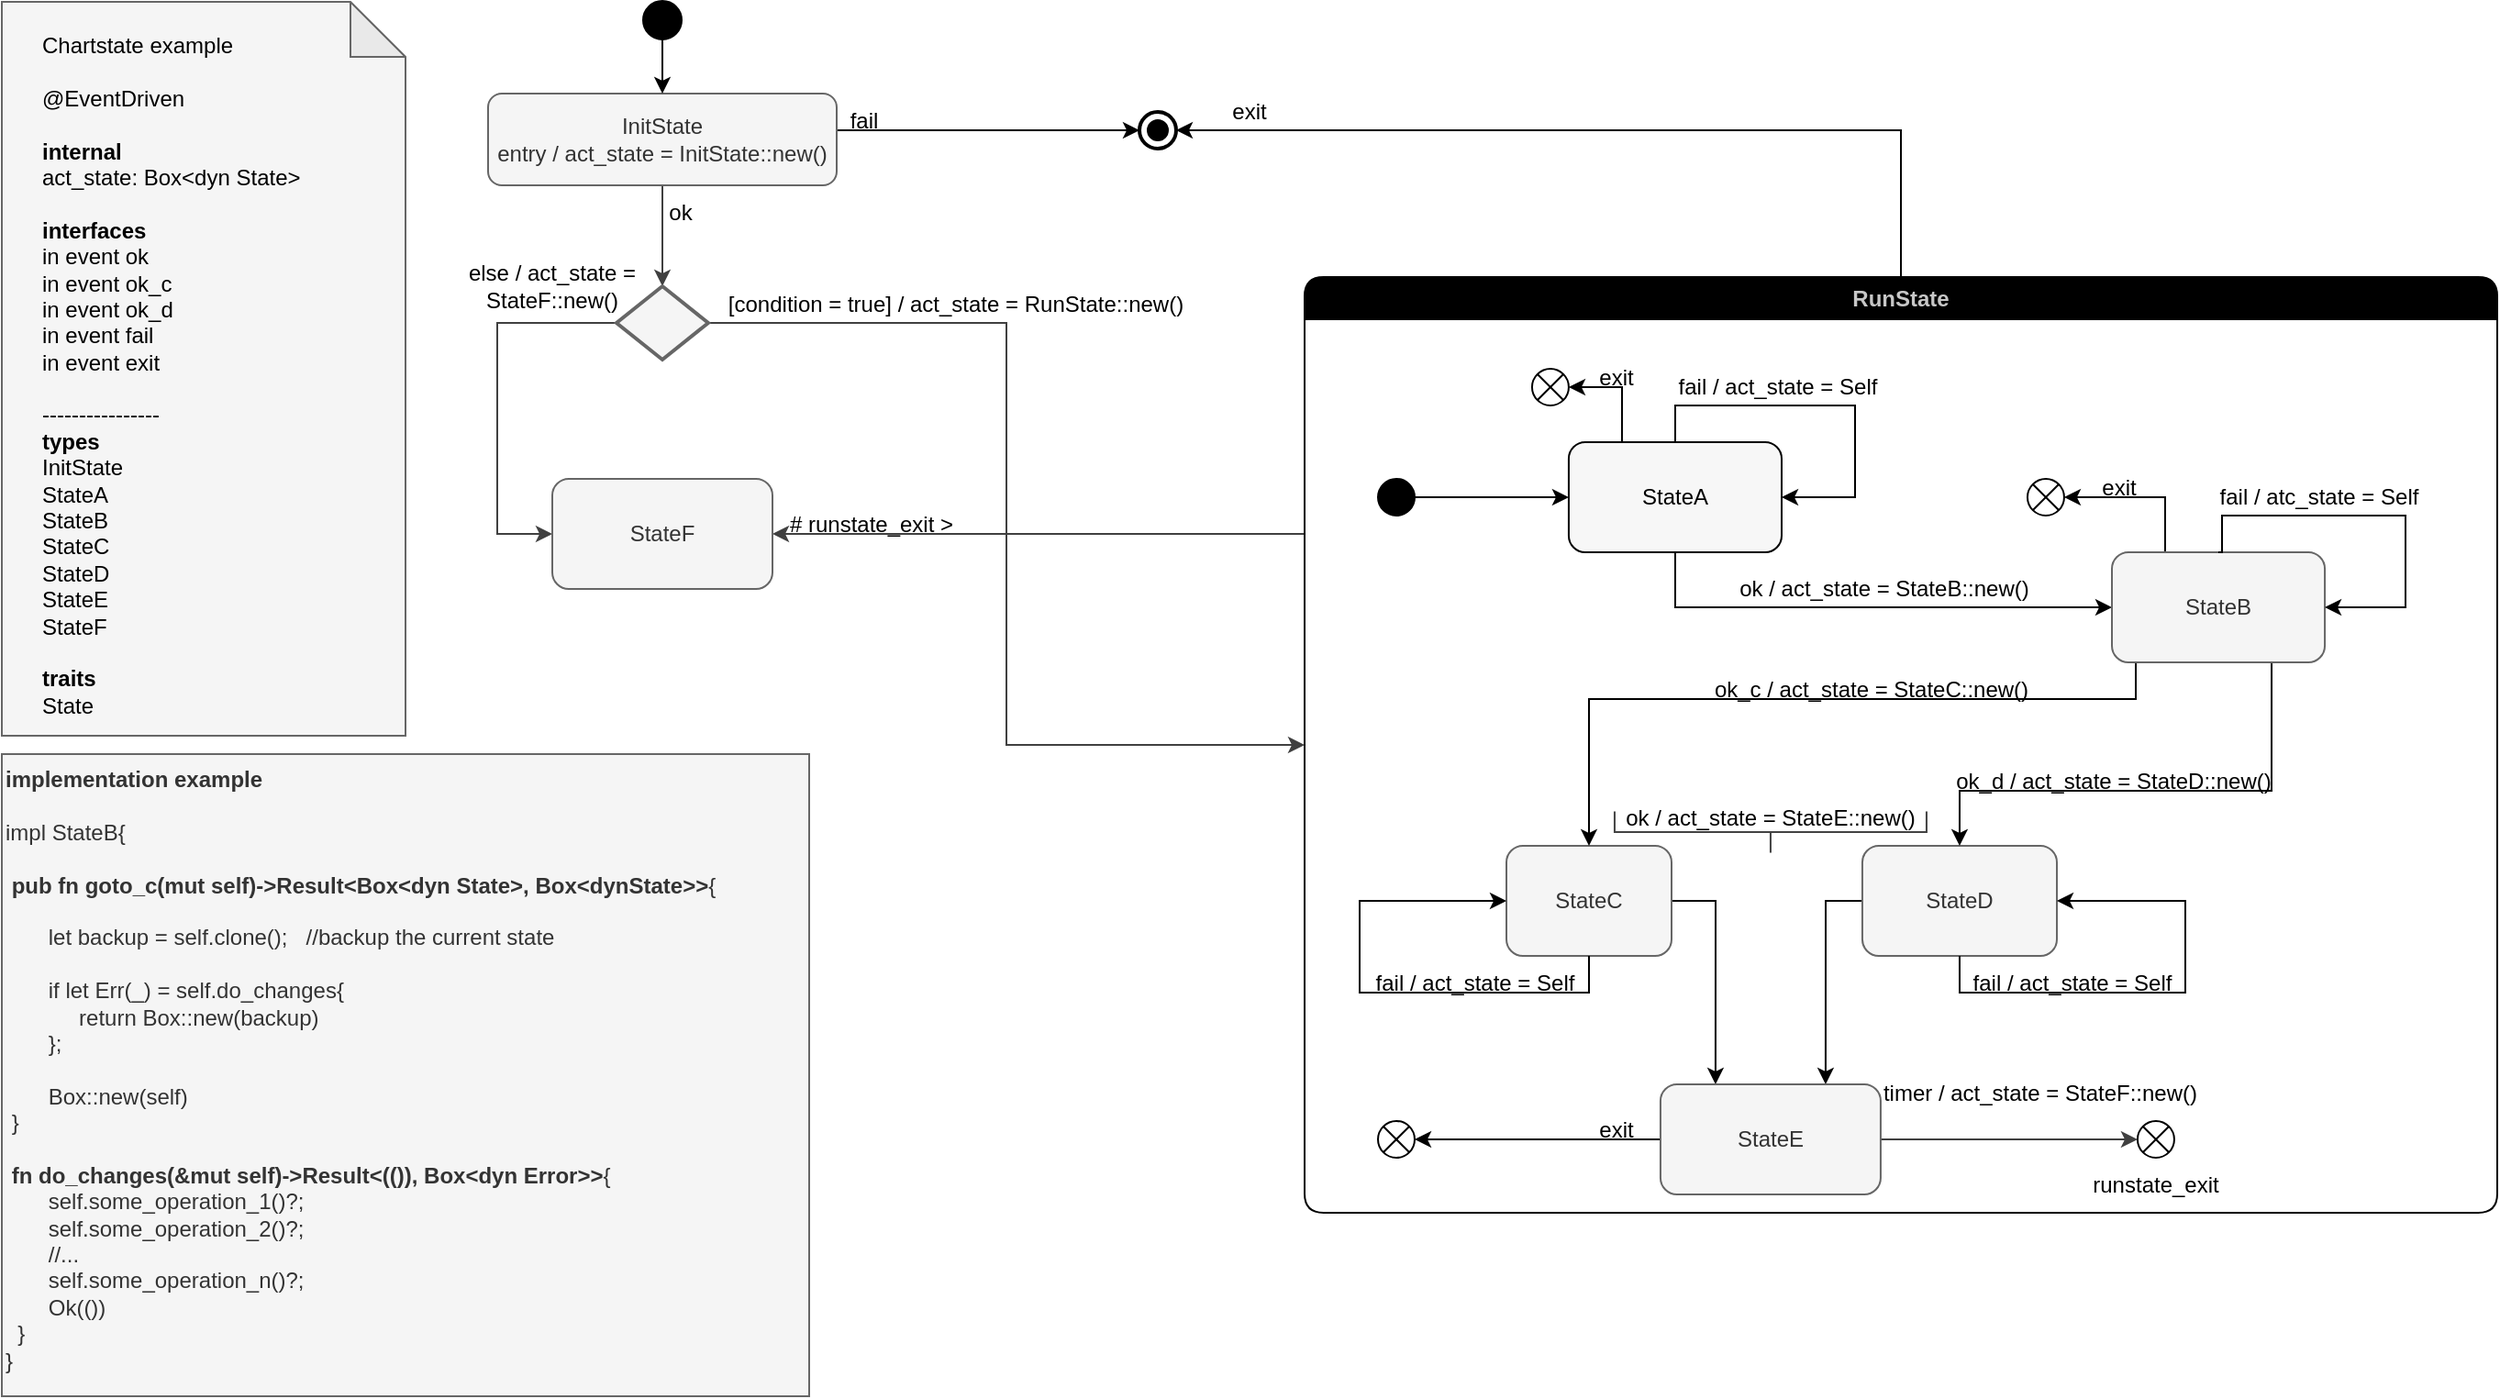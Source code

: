 <mxfile version="20.8.23" type="github">
  <diagram id="C5RBs43oDa-KdzZeNtuy" name="Page-1">
    <mxGraphModel dx="2261" dy="795" grid="1" gridSize="10" guides="1" tooltips="1" connect="1" arrows="1" fold="1" page="1" pageScale="1" pageWidth="827" pageHeight="1169" math="0" shadow="0">
      <root>
        <mxCell id="WIyWlLk6GJQsqaUBKTNV-0" />
        <mxCell id="WIyWlLk6GJQsqaUBKTNV-1" parent="WIyWlLk6GJQsqaUBKTNV-0" />
        <mxCell id="WplIWPO1-8t7H5gS-aHQ-6" style="edgeStyle=orthogonalEdgeStyle;rounded=0;orthogonalLoop=1;jettySize=auto;html=1;exitX=1;exitY=0.5;exitDx=0;exitDy=0;entryX=0;entryY=0.5;entryDx=0;entryDy=0;entryPerimeter=0;fontColor=#000000;" parent="WIyWlLk6GJQsqaUBKTNV-1" source="WIyWlLk6GJQsqaUBKTNV-3" target="WplIWPO1-8t7H5gS-aHQ-52" edge="1">
          <mxGeometry relative="1" as="geometry">
            <mxPoint x="80" y="40.0" as="targetPoint" />
            <Array as="points">
              <mxPoint x="350" y="90" />
              <mxPoint x="350" y="90" />
            </Array>
          </mxGeometry>
        </mxCell>
        <mxCell id="WplIWPO1-8t7H5gS-aHQ-104" style="edgeStyle=orthogonalEdgeStyle;rounded=0;orthogonalLoop=1;jettySize=auto;html=1;exitX=0.5;exitY=1;exitDx=0;exitDy=0;entryX=0.5;entryY=0;entryDx=0;entryDy=0;entryPerimeter=0;strokeColor=#404040;fontColor=#000000;startArrow=none;startFill=0;endArrow=classic;endFill=1;" parent="WIyWlLk6GJQsqaUBKTNV-1" source="WIyWlLk6GJQsqaUBKTNV-3" target="WplIWPO1-8t7H5gS-aHQ-103" edge="1">
          <mxGeometry relative="1" as="geometry" />
        </mxCell>
        <mxCell id="WIyWlLk6GJQsqaUBKTNV-3" value="&lt;div&gt;InitState&lt;/div&gt;&lt;div&gt;entry / act_state = InitState::new()&lt;br&gt;&lt;/div&gt;" style="rounded=1;whiteSpace=wrap;html=1;fontSize=12;glass=0;strokeWidth=1;shadow=0;fillColor=#f5f5f5;fontColor=#333333;strokeColor=#666666;" parent="WIyWlLk6GJQsqaUBKTNV-1" vertex="1">
          <mxGeometry x="125" y="70" width="190" height="50" as="geometry" />
        </mxCell>
        <mxCell id="WplIWPO1-8t7H5gS-aHQ-1" style="edgeStyle=orthogonalEdgeStyle;rounded=0;orthogonalLoop=1;jettySize=auto;html=1;entryX=0.5;entryY=0;entryDx=0;entryDy=0;" parent="WIyWlLk6GJQsqaUBKTNV-1" source="WplIWPO1-8t7H5gS-aHQ-0" target="WIyWlLk6GJQsqaUBKTNV-3" edge="1">
          <mxGeometry relative="1" as="geometry" />
        </mxCell>
        <mxCell id="WplIWPO1-8t7H5gS-aHQ-0" value="" style="strokeWidth=2;html=1;shape=mxgraph.flowchart.start_2;whiteSpace=wrap;fillColor=#000000;" parent="WIyWlLk6GJQsqaUBKTNV-1" vertex="1">
          <mxGeometry x="210" y="20" width="20" height="20" as="geometry" />
        </mxCell>
        <mxCell id="WplIWPO1-8t7H5gS-aHQ-68" style="edgeStyle=orthogonalEdgeStyle;rounded=0;orthogonalLoop=1;jettySize=auto;html=1;exitX=0.5;exitY=0;exitDx=0;exitDy=0;entryX=1;entryY=0.5;entryDx=0;entryDy=0;entryPerimeter=0;strokeColor=default;fontColor=#000000;startArrow=none;startFill=0;endArrow=classic;endFill=1;" parent="WIyWlLk6GJQsqaUBKTNV-1" source="WplIWPO1-8t7H5gS-aHQ-2" target="WplIWPO1-8t7H5gS-aHQ-52" edge="1">
          <mxGeometry relative="1" as="geometry" />
        </mxCell>
        <mxCell id="WplIWPO1-8t7H5gS-aHQ-120" style="edgeStyle=orthogonalEdgeStyle;rounded=0;orthogonalLoop=1;jettySize=auto;html=1;exitX=0;exitY=0.25;exitDx=0;exitDy=0;entryX=1;entryY=0.5;entryDx=0;entryDy=0;strokeColor=#404040;fontColor=#000000;startArrow=none;startFill=0;endArrow=classic;endFill=1;" parent="WIyWlLk6GJQsqaUBKTNV-1" source="WplIWPO1-8t7H5gS-aHQ-2" target="WplIWPO1-8t7H5gS-aHQ-113" edge="1">
          <mxGeometry relative="1" as="geometry">
            <Array as="points">
              <mxPoint x="570" y="310" />
            </Array>
          </mxGeometry>
        </mxCell>
        <mxCell id="WplIWPO1-8t7H5gS-aHQ-2" value="&lt;font color=&quot;#C7C7C7&quot;&gt;RunState&lt;/font&gt;" style="swimlane;whiteSpace=wrap;html=1;fillColor=#000000;rounded=1;" parent="WIyWlLk6GJQsqaUBKTNV-1" vertex="1">
          <mxGeometry x="570" y="170" width="650" height="510" as="geometry">
            <mxRectangle x="570" y="170" width="156" height="50" as="alternateBounds" />
          </mxGeometry>
        </mxCell>
        <mxCell id="WplIWPO1-8t7H5gS-aHQ-29" style="edgeStyle=orthogonalEdgeStyle;rounded=0;orthogonalLoop=1;jettySize=auto;html=1;exitX=0.5;exitY=1;exitDx=0;exitDy=0;entryX=0;entryY=0.5;entryDx=0;entryDy=0;strokeColor=default;fontColor=#000000;" parent="WplIWPO1-8t7H5gS-aHQ-2" source="WplIWPO1-8t7H5gS-aHQ-4" target="WplIWPO1-8t7H5gS-aHQ-12" edge="1">
          <mxGeometry relative="1" as="geometry" />
        </mxCell>
        <mxCell id="WplIWPO1-8t7H5gS-aHQ-61" style="edgeStyle=orthogonalEdgeStyle;rounded=0;orthogonalLoop=1;jettySize=auto;html=1;exitX=0.25;exitY=0;exitDx=0;exitDy=0;entryX=1;entryY=0.5;entryDx=0;entryDy=0;entryPerimeter=0;strokeColor=default;fontColor=#000000;" parent="WplIWPO1-8t7H5gS-aHQ-2" source="WplIWPO1-8t7H5gS-aHQ-4" target="WplIWPO1-8t7H5gS-aHQ-57" edge="1">
          <mxGeometry relative="1" as="geometry" />
        </mxCell>
        <mxCell id="WplIWPO1-8t7H5gS-aHQ-4" value="&lt;div&gt;StateA&lt;/div&gt;" style="whiteSpace=wrap;html=1;fontColor=#000000;fillColor=#F7F7F7;rounded=1;" parent="WplIWPO1-8t7H5gS-aHQ-2" vertex="1">
          <mxGeometry x="143.97" y="90" width="116.03" height="60" as="geometry" />
        </mxCell>
        <mxCell id="WplIWPO1-8t7H5gS-aHQ-10" style="edgeStyle=orthogonalEdgeStyle;rounded=0;orthogonalLoop=1;jettySize=auto;html=1;entryX=0;entryY=0.5;entryDx=0;entryDy=0;strokeColor=default;fontColor=#000000;exitX=1;exitY=0.5;exitDx=0;exitDy=0;" parent="WplIWPO1-8t7H5gS-aHQ-2" source="WplIWPO1-8t7H5gS-aHQ-9" target="WplIWPO1-8t7H5gS-aHQ-4" edge="1">
          <mxGeometry relative="1" as="geometry">
            <mxPoint x="103.97" y="120.0" as="sourcePoint" />
          </mxGeometry>
        </mxCell>
        <mxCell id="WplIWPO1-8t7H5gS-aHQ-9" value="" style="ellipse;whiteSpace=wrap;html=1;rounded=1;fontColor=#000000;fillColor=#000000;" parent="WplIWPO1-8t7H5gS-aHQ-2" vertex="1">
          <mxGeometry x="40" y="110" width="20" height="20" as="geometry" />
        </mxCell>
        <mxCell id="WplIWPO1-8t7H5gS-aHQ-14" value="ok / act_state = StateB::new()" style="text;strokeColor=none;align=center;fillColor=none;html=1;verticalAlign=middle;whiteSpace=wrap;rounded=0;fontColor=#000000;" parent="WplIWPO1-8t7H5gS-aHQ-2" vertex="1">
          <mxGeometry x="217.94" y="150" width="196.03" height="40" as="geometry" />
        </mxCell>
        <mxCell id="WplIWPO1-8t7H5gS-aHQ-19" value="fail / act_state = Self" style="text;strokeColor=none;align=center;fillColor=none;html=1;verticalAlign=middle;whiteSpace=wrap;rounded=0;fontColor=#000000;" parent="WplIWPO1-8t7H5gS-aHQ-2" vertex="1">
          <mxGeometry x="200" y="45" width="116.03" height="30" as="geometry" />
        </mxCell>
        <mxCell id="WplIWPO1-8t7H5gS-aHQ-92" style="edgeStyle=orthogonalEdgeStyle;rounded=0;orthogonalLoop=1;jettySize=auto;html=1;exitX=0;exitY=0.5;exitDx=0;exitDy=0;entryX=0.75;entryY=0;entryDx=0;entryDy=0;strokeColor=default;fontColor=#000000;startArrow=none;startFill=0;endArrow=classic;endFill=1;" parent="WplIWPO1-8t7H5gS-aHQ-2" source="WplIWPO1-8t7H5gS-aHQ-21" target="WplIWPO1-8t7H5gS-aHQ-36" edge="1">
          <mxGeometry relative="1" as="geometry" />
        </mxCell>
        <mxCell id="WplIWPO1-8t7H5gS-aHQ-21" value="&lt;div&gt;StateD&lt;/div&gt;" style="whiteSpace=wrap;html=1;rounded=1;fontColor=#333333;fillColor=#f5f5f5;strokeColor=#666666;" parent="WplIWPO1-8t7H5gS-aHQ-2" vertex="1">
          <mxGeometry x="303.97" y="310" width="106.03" height="60" as="geometry" />
        </mxCell>
        <mxCell id="WplIWPO1-8t7H5gS-aHQ-93" style="edgeStyle=orthogonalEdgeStyle;rounded=0;orthogonalLoop=1;jettySize=auto;html=1;exitX=1;exitY=0.5;exitDx=0;exitDy=0;entryX=0.25;entryY=0;entryDx=0;entryDy=0;strokeColor=default;fontColor=#000000;startArrow=none;startFill=0;endArrow=classic;endFill=1;" parent="WplIWPO1-8t7H5gS-aHQ-2" source="WplIWPO1-8t7H5gS-aHQ-20" target="WplIWPO1-8t7H5gS-aHQ-36" edge="1">
          <mxGeometry relative="1" as="geometry" />
        </mxCell>
        <mxCell id="WplIWPO1-8t7H5gS-aHQ-20" value="&lt;div&gt;StateC&lt;/div&gt;" style="whiteSpace=wrap;html=1;rounded=1;fontColor=#333333;fillColor=#f5f5f5;strokeColor=#666666;" parent="WplIWPO1-8t7H5gS-aHQ-2" vertex="1">
          <mxGeometry x="110" y="310" width="90" height="60" as="geometry" />
        </mxCell>
        <mxCell id="WplIWPO1-8t7H5gS-aHQ-27" value="ok_c / act_state = StateC::new()" style="text;strokeColor=none;align=center;fillColor=none;html=1;verticalAlign=middle;whiteSpace=wrap;rounded=0;fontColor=#000000;" parent="WplIWPO1-8t7H5gS-aHQ-2" vertex="1">
          <mxGeometry x="193.97" y="210" width="230" height="30" as="geometry" />
        </mxCell>
        <mxCell id="WplIWPO1-8t7H5gS-aHQ-62" style="edgeStyle=orthogonalEdgeStyle;rounded=0;orthogonalLoop=1;jettySize=auto;html=1;exitX=0.25;exitY=0;exitDx=0;exitDy=0;entryX=1;entryY=0.5;entryDx=0;entryDy=0;entryPerimeter=0;strokeColor=default;fontColor=#000000;" parent="WplIWPO1-8t7H5gS-aHQ-2" source="WplIWPO1-8t7H5gS-aHQ-12" target="WplIWPO1-8t7H5gS-aHQ-56" edge="1">
          <mxGeometry relative="1" as="geometry" />
        </mxCell>
        <mxCell id="WplIWPO1-8t7H5gS-aHQ-80" style="edgeStyle=orthogonalEdgeStyle;rounded=0;orthogonalLoop=1;jettySize=auto;html=1;exitX=0.75;exitY=1;exitDx=0;exitDy=0;entryX=0.5;entryY=0;entryDx=0;entryDy=0;strokeColor=default;fontColor=#000000;startArrow=none;startFill=0;endArrow=classic;endFill=1;" parent="WplIWPO1-8t7H5gS-aHQ-2" source="WplIWPO1-8t7H5gS-aHQ-12" target="WplIWPO1-8t7H5gS-aHQ-21" edge="1">
          <mxGeometry relative="1" as="geometry">
            <Array as="points">
              <mxPoint x="527" y="280" />
              <mxPoint x="357" y="280" />
            </Array>
          </mxGeometry>
        </mxCell>
        <mxCell id="WplIWPO1-8t7H5gS-aHQ-85" style="edgeStyle=orthogonalEdgeStyle;rounded=0;orthogonalLoop=1;jettySize=auto;html=1;exitX=0.25;exitY=1;exitDx=0;exitDy=0;entryX=0.5;entryY=0;entryDx=0;entryDy=0;strokeColor=default;fontColor=#000000;startArrow=none;startFill=0;endArrow=classic;endFill=1;" parent="WplIWPO1-8t7H5gS-aHQ-2" source="WplIWPO1-8t7H5gS-aHQ-12" target="WplIWPO1-8t7H5gS-aHQ-20" edge="1">
          <mxGeometry relative="1" as="geometry">
            <Array as="points">
              <mxPoint x="453" y="230" />
              <mxPoint x="155" y="230" />
            </Array>
          </mxGeometry>
        </mxCell>
        <mxCell id="WplIWPO1-8t7H5gS-aHQ-12" value="&lt;div&gt;StateB&lt;/div&gt;" style="whiteSpace=wrap;html=1;rounded=1;fontColor=#333333;fillColor=#f5f5f5;strokeColor=#666666;" parent="WplIWPO1-8t7H5gS-aHQ-2" vertex="1">
          <mxGeometry x="440" y="150" width="116.03" height="60" as="geometry" />
        </mxCell>
        <mxCell id="WplIWPO1-8t7H5gS-aHQ-28" value="ok_d / act_state = StateD::new()" style="text;strokeColor=none;align=center;fillColor=none;html=1;verticalAlign=middle;whiteSpace=wrap;rounded=0;fontColor=#000000;" parent="WplIWPO1-8t7H5gS-aHQ-2" vertex="1">
          <mxGeometry x="326.03" y="260" width="230" height="30" as="geometry" />
        </mxCell>
        <mxCell id="WplIWPO1-8t7H5gS-aHQ-35" value="fail / atc_state = Self" style="text;strokeColor=none;align=center;fillColor=none;html=1;verticalAlign=middle;whiteSpace=wrap;rounded=0;fontColor=#000000;" parent="WplIWPO1-8t7H5gS-aHQ-2" vertex="1">
          <mxGeometry x="460" y="105" width="186.03" height="30" as="geometry" />
        </mxCell>
        <mxCell id="WplIWPO1-8t7H5gS-aHQ-49" style="edgeStyle=orthogonalEdgeStyle;rounded=0;orthogonalLoop=1;jettySize=auto;html=1;exitX=0;exitY=0.5;exitDx=0;exitDy=0;entryX=1;entryY=0.5;entryDx=0;entryDy=0;entryPerimeter=0;strokeColor=default;fontColor=#000000;" parent="WplIWPO1-8t7H5gS-aHQ-2" source="WplIWPO1-8t7H5gS-aHQ-36" target="WplIWPO1-8t7H5gS-aHQ-48" edge="1">
          <mxGeometry relative="1" as="geometry" />
        </mxCell>
        <mxCell id="WplIWPO1-8t7H5gS-aHQ-101" style="edgeStyle=orthogonalEdgeStyle;rounded=0;orthogonalLoop=1;jettySize=auto;html=1;exitX=1;exitY=0.5;exitDx=0;exitDy=0;entryX=0;entryY=0.5;entryDx=0;entryDy=0;entryPerimeter=0;strokeColor=#404040;fontColor=#000000;startArrow=none;startFill=0;endArrow=classic;endFill=1;" parent="WplIWPO1-8t7H5gS-aHQ-2" source="WplIWPO1-8t7H5gS-aHQ-36" target="WplIWPO1-8t7H5gS-aHQ-100" edge="1">
          <mxGeometry relative="1" as="geometry" />
        </mxCell>
        <mxCell id="WplIWPO1-8t7H5gS-aHQ-36" value="&lt;div&gt;StateE&lt;/div&gt;" style="whiteSpace=wrap;html=1;rounded=1;fontColor=#333333;fillColor=#f5f5f5;strokeColor=#666666;" parent="WplIWPO1-8t7H5gS-aHQ-2" vertex="1">
          <mxGeometry x="193.97" y="440" width="120" height="60" as="geometry" />
        </mxCell>
        <mxCell id="WplIWPO1-8t7H5gS-aHQ-39" value="ok / act_state = StateE::new()" style="text;strokeColor=none;align=center;fillColor=none;html=1;verticalAlign=middle;whiteSpace=wrap;rounded=0;fontColor=#000000;" parent="WplIWPO1-8t7H5gS-aHQ-2" vertex="1">
          <mxGeometry x="148.97" y="280" width="210" height="30" as="geometry" />
        </mxCell>
        <mxCell id="WplIWPO1-8t7H5gS-aHQ-44" value="fail / act_state = Self" style="text;strokeColor=none;align=center;fillColor=none;html=1;verticalAlign=middle;whiteSpace=wrap;rounded=0;fontColor=#000000;" parent="WplIWPO1-8t7H5gS-aHQ-2" vertex="1">
          <mxGeometry x="363.46" y="370" width="111.03" height="30" as="geometry" />
        </mxCell>
        <mxCell id="WplIWPO1-8t7H5gS-aHQ-46" value="fail / act_state = Self" style="text;strokeColor=none;align=center;fillColor=none;html=1;verticalAlign=middle;whiteSpace=wrap;rounded=0;fontColor=#000000;" parent="WplIWPO1-8t7H5gS-aHQ-2" vertex="1">
          <mxGeometry x="33.01" y="370" width="120" height="30" as="geometry" />
        </mxCell>
        <mxCell id="WplIWPO1-8t7H5gS-aHQ-48" value="" style="verticalLabelPosition=bottom;verticalAlign=top;html=1;shape=mxgraph.flowchart.or;rounded=1;fontColor=#000000;fillColor=none;" parent="WplIWPO1-8t7H5gS-aHQ-2" vertex="1">
          <mxGeometry x="40" y="460" width="20" height="20" as="geometry" />
        </mxCell>
        <mxCell id="WplIWPO1-8t7H5gS-aHQ-50" value="exit" style="text;strokeColor=none;align=center;fillColor=none;html=1;verticalAlign=middle;whiteSpace=wrap;rounded=0;fontColor=#000000;" parent="WplIWPO1-8t7H5gS-aHQ-2" vertex="1">
          <mxGeometry x="140" y="450" width="60" height="30" as="geometry" />
        </mxCell>
        <mxCell id="WplIWPO1-8t7H5gS-aHQ-56" value="" style="verticalLabelPosition=bottom;verticalAlign=top;html=1;shape=mxgraph.flowchart.or;rounded=1;fontColor=#000000;fillColor=none;" parent="WplIWPO1-8t7H5gS-aHQ-2" vertex="1">
          <mxGeometry x="393.97" y="110" width="20" height="20" as="geometry" />
        </mxCell>
        <mxCell id="WplIWPO1-8t7H5gS-aHQ-57" value="" style="verticalLabelPosition=bottom;verticalAlign=top;html=1;shape=mxgraph.flowchart.or;rounded=1;fontColor=#000000;fillColor=none;" parent="WplIWPO1-8t7H5gS-aHQ-2" vertex="1">
          <mxGeometry x="123.97" y="50" width="20" height="20" as="geometry" />
        </mxCell>
        <mxCell id="WplIWPO1-8t7H5gS-aHQ-63" value="exit" style="text;strokeColor=none;align=center;fillColor=none;html=1;verticalAlign=middle;whiteSpace=wrap;rounded=0;fontColor=#000000;" parent="WplIWPO1-8t7H5gS-aHQ-2" vertex="1">
          <mxGeometry x="140" y="40" width="60" height="30" as="geometry" />
        </mxCell>
        <mxCell id="WplIWPO1-8t7H5gS-aHQ-64" value="exit" style="text;strokeColor=none;align=center;fillColor=none;html=1;verticalAlign=middle;whiteSpace=wrap;rounded=0;fontColor=#000000;" parent="WplIWPO1-8t7H5gS-aHQ-2" vertex="1">
          <mxGeometry x="413.97" y="100" width="60" height="30" as="geometry" />
        </mxCell>
        <mxCell id="WplIWPO1-8t7H5gS-aHQ-77" style="edgeStyle=orthogonalEdgeStyle;rounded=0;orthogonalLoop=1;jettySize=auto;html=1;exitX=0.5;exitY=0;exitDx=0;exitDy=0;entryX=1;entryY=0.5;entryDx=0;entryDy=0;strokeColor=default;fontColor=#000000;startArrow=none;startFill=0;endArrow=classic;endFill=1;" parent="WplIWPO1-8t7H5gS-aHQ-2" source="WplIWPO1-8t7H5gS-aHQ-4" target="WplIWPO1-8t7H5gS-aHQ-4" edge="1">
          <mxGeometry relative="1" as="geometry">
            <Array as="points">
              <mxPoint x="202" y="70" />
              <mxPoint x="300" y="70" />
              <mxPoint x="300" y="120" />
            </Array>
          </mxGeometry>
        </mxCell>
        <mxCell id="WplIWPO1-8t7H5gS-aHQ-78" style="edgeStyle=orthogonalEdgeStyle;rounded=0;orthogonalLoop=1;jettySize=auto;html=1;exitX=0.5;exitY=0;exitDx=0;exitDy=0;entryX=1;entryY=0.5;entryDx=0;entryDy=0;strokeColor=default;fontColor=#000000;startArrow=none;startFill=0;endArrow=classic;endFill=1;" parent="WplIWPO1-8t7H5gS-aHQ-2" source="WplIWPO1-8t7H5gS-aHQ-12" target="WplIWPO1-8t7H5gS-aHQ-12" edge="1">
          <mxGeometry relative="1" as="geometry">
            <Array as="points">
              <mxPoint x="500" y="150" />
              <mxPoint x="500" y="130" />
              <mxPoint x="600" y="130" />
              <mxPoint x="600" y="180" />
            </Array>
          </mxGeometry>
        </mxCell>
        <mxCell id="WplIWPO1-8t7H5gS-aHQ-84" style="edgeStyle=orthogonalEdgeStyle;rounded=0;orthogonalLoop=1;jettySize=auto;html=1;exitX=0.5;exitY=1;exitDx=0;exitDy=0;entryX=1;entryY=0.5;entryDx=0;entryDy=0;strokeColor=default;fontColor=#000000;startArrow=none;startFill=0;endArrow=classic;endFill=1;" parent="WplIWPO1-8t7H5gS-aHQ-2" source="WplIWPO1-8t7H5gS-aHQ-21" target="WplIWPO1-8t7H5gS-aHQ-21" edge="1">
          <mxGeometry relative="1" as="geometry">
            <Array as="points">
              <mxPoint x="357" y="390" />
              <mxPoint x="480" y="390" />
              <mxPoint x="480" y="340" />
            </Array>
          </mxGeometry>
        </mxCell>
        <mxCell id="WplIWPO1-8t7H5gS-aHQ-88" style="edgeStyle=orthogonalEdgeStyle;rounded=0;orthogonalLoop=1;jettySize=auto;html=1;exitX=0.5;exitY=1;exitDx=0;exitDy=0;entryX=0;entryY=0.5;entryDx=0;entryDy=0;strokeColor=default;fontColor=#000000;startArrow=none;startFill=0;endArrow=classic;endFill=1;" parent="WplIWPO1-8t7H5gS-aHQ-2" source="WplIWPO1-8t7H5gS-aHQ-20" target="WplIWPO1-8t7H5gS-aHQ-20" edge="1">
          <mxGeometry relative="1" as="geometry">
            <Array as="points">
              <mxPoint x="155" y="390" />
              <mxPoint x="30" y="390" />
              <mxPoint x="30" y="340" />
            </Array>
          </mxGeometry>
        </mxCell>
        <mxCell id="WplIWPO1-8t7H5gS-aHQ-95" value="" style="strokeWidth=1;html=1;shape=mxgraph.flowchart.annotation_2;align=left;labelPosition=right;pointerEvents=1;rounded=0;shadow=0;glass=0;sketch=0;fontColor=#000000;fillColor=none;strokeColor=#424242;rotation=-90;" parent="WplIWPO1-8t7H5gS-aHQ-2" vertex="1">
          <mxGeometry x="242.7" y="217.5" width="22.54" height="170" as="geometry" />
        </mxCell>
        <mxCell id="WplIWPO1-8t7H5gS-aHQ-100" value="" style="verticalLabelPosition=bottom;verticalAlign=top;html=1;shape=mxgraph.flowchart.or;rounded=1;fontColor=#000000;fillColor=none;" parent="WplIWPO1-8t7H5gS-aHQ-2" vertex="1">
          <mxGeometry x="453.97" y="460" width="20" height="20" as="geometry" />
        </mxCell>
        <mxCell id="WplIWPO1-8t7H5gS-aHQ-102" value="timer / act_state = StateF::new()" style="text;strokeColor=none;align=center;fillColor=none;html=1;verticalAlign=middle;whiteSpace=wrap;rounded=0;fontColor=#000000;" parent="WplIWPO1-8t7H5gS-aHQ-2" vertex="1">
          <mxGeometry x="307.94" y="430" width="186.03" height="30" as="geometry" />
        </mxCell>
        <mxCell id="WplIWPO1-8t7H5gS-aHQ-117" value="runstate_exit" style="text;html=1;strokeColor=none;fillColor=none;align=center;verticalAlign=middle;whiteSpace=wrap;rounded=0;fontColor=#000000;" parent="WplIWPO1-8t7H5gS-aHQ-2" vertex="1">
          <mxGeometry x="433.97" y="480" width="60" height="30" as="geometry" />
        </mxCell>
        <mxCell id="WplIWPO1-8t7H5gS-aHQ-3" value="&lt;font color=&quot;#000000&quot;&gt;[condition = true&lt;/font&gt;&lt;font color=&quot;#000000&quot;&gt;] / act_state = RunState::new()&lt;br&gt;&lt;/font&gt;" style="text;html=1;strokeColor=none;fillColor=none;align=center;verticalAlign=middle;whiteSpace=wrap;rounded=0;fontColor=#C7C7C7;" parent="WIyWlLk6GJQsqaUBKTNV-1" vertex="1">
          <mxGeometry x="240" y="170" width="280" height="30" as="geometry" />
        </mxCell>
        <mxCell id="WplIWPO1-8t7H5gS-aHQ-7" value="fail" style="text;html=1;strokeColor=none;fillColor=none;align=center;verticalAlign=middle;whiteSpace=wrap;rounded=0;fontColor=#000000;" parent="WIyWlLk6GJQsqaUBKTNV-1" vertex="1">
          <mxGeometry x="300" y="75" width="60" height="20" as="geometry" />
        </mxCell>
        <mxCell id="WplIWPO1-8t7H5gS-aHQ-51" value="" style="strokeWidth=2;html=1;shape=mxgraph.flowchart.start_2;whiteSpace=wrap;fillColor=#000000;" parent="WIyWlLk6GJQsqaUBKTNV-1" vertex="1">
          <mxGeometry x="485" y="85" width="10" height="10" as="geometry" />
        </mxCell>
        <mxCell id="WplIWPO1-8t7H5gS-aHQ-52" value="" style="strokeWidth=2;html=1;shape=mxgraph.flowchart.start_2;whiteSpace=wrap;fillColor=none;" parent="WIyWlLk6GJQsqaUBKTNV-1" vertex="1">
          <mxGeometry x="480" y="80" width="20" height="20" as="geometry" />
        </mxCell>
        <mxCell id="WplIWPO1-8t7H5gS-aHQ-54" value="exit" style="text;strokeColor=none;align=center;fillColor=none;html=1;verticalAlign=middle;whiteSpace=wrap;rounded=0;fontColor=#000000;" parent="WIyWlLk6GJQsqaUBKTNV-1" vertex="1">
          <mxGeometry x="510" y="65" width="60" height="30" as="geometry" />
        </mxCell>
        <mxCell id="WplIWPO1-8t7H5gS-aHQ-70" value="&lt;br&gt;&lt;div&gt;&lt;br&gt;&lt;/div&gt;&lt;div&gt;&lt;br&gt;&lt;/div&gt;" style="shape=note;whiteSpace=wrap;html=1;backgroundOutline=1;darkOpacity=0.05;rounded=1;fontColor=#333333;fillColor=#f5f5f5;verticalAlign=top;strokeColor=#666666;" parent="WIyWlLk6GJQsqaUBKTNV-1" vertex="1">
          <mxGeometry x="-140" y="20" width="220" height="400" as="geometry" />
        </mxCell>
        <mxCell id="WplIWPO1-8t7H5gS-aHQ-72" value="&lt;div&gt;Chartstate example&lt;/div&gt;&lt;div&gt;&lt;br&gt;&lt;/div&gt;&lt;div&gt;@EventDriven&lt;/div&gt;&lt;div&gt;&lt;br&gt;&lt;/div&gt;&lt;div&gt;&lt;b&gt;internal&lt;/b&gt;&lt;/div&gt;&lt;div&gt;act_state: Box&amp;lt;dyn State&amp;gt;&lt;br&gt;&lt;/div&gt;&lt;div&gt;&lt;br&gt;&lt;/div&gt;&lt;div align=&quot;left&quot;&gt;&lt;b&gt;interfaces&lt;/b&gt;&lt;/div&gt;&lt;div align=&quot;left&quot;&gt;in event ok&lt;/div&gt;&lt;div align=&quot;left&quot;&gt;in event ok_c&lt;/div&gt;&lt;div align=&quot;left&quot;&gt;in event ok_d&lt;br&gt;&lt;/div&gt;&lt;div align=&quot;left&quot;&gt;in event fail&lt;/div&gt;&lt;div align=&quot;left&quot;&gt;in event exit&lt;br&gt;&lt;/div&gt;&lt;div align=&quot;left&quot;&gt;&lt;br&gt;&lt;/div&gt;&lt;div align=&quot;left&quot;&gt;----------------&lt;br&gt;&lt;/div&gt;&lt;div align=&quot;left&quot;&gt;&lt;b&gt;types&lt;/b&gt;&lt;/div&gt;&lt;div align=&quot;left&quot;&gt;InitState&lt;br&gt;&lt;/div&gt;&lt;div align=&quot;left&quot;&gt;StateA&lt;/div&gt;&lt;div align=&quot;left&quot;&gt;StateB&lt;/div&gt;&lt;div align=&quot;left&quot;&gt;StateC&lt;/div&gt;&lt;div align=&quot;left&quot;&gt;StateD&lt;/div&gt;&lt;div align=&quot;left&quot;&gt;StateE&lt;/div&gt;&lt;div align=&quot;left&quot;&gt;StateF&lt;br&gt;&lt;/div&gt;&lt;div align=&quot;left&quot;&gt;&lt;br&gt;&lt;/div&gt;&lt;div align=&quot;left&quot;&gt;&lt;b&gt;traits&lt;/b&gt;&lt;/div&gt;&lt;div align=&quot;left&quot;&gt;State&lt;br&gt;&lt;/div&gt;" style="text;whiteSpace=wrap;html=1;fontColor=#000000;" parent="WIyWlLk6GJQsqaUBKTNV-1" vertex="1">
          <mxGeometry x="-120" y="30" width="200" height="360" as="geometry" />
        </mxCell>
        <mxCell id="WplIWPO1-8t7H5gS-aHQ-74" value="&lt;div&gt;&lt;b&gt;implementation example&lt;/b&gt;&lt;/div&gt;&lt;div&gt;&lt;br&gt;&lt;/div&gt;&lt;div&gt;impl StateB{&lt;/div&gt;&lt;div&gt;&lt;br&gt;&lt;/div&gt;&lt;div&gt;&lt;span style=&quot;white-space: pre;&quot;&gt; &lt;b&gt;pub &lt;/b&gt;&lt;/span&gt;&lt;b&gt;fn goto_c(mut self)-&amp;gt;Result&amp;lt;Box&amp;lt;dyn State&amp;gt;, Box&amp;lt;dynState&amp;gt;&amp;gt;&lt;/b&gt;{&lt;/div&gt;&lt;div&gt;&lt;br&gt;&lt;/div&gt;&lt;div&gt;&lt;span style=&quot;white-space: pre;&quot;&gt; &lt;/span&gt;&lt;span style=&quot;white-space: pre;&quot;&gt; &lt;/span&gt;&amp;nbsp;&amp;nbsp;&amp;nbsp;&amp;nbsp; let backup = self.clone();&lt;span style=&quot;white-space: pre;&quot;&gt; &lt;span style=&quot;white-space: pre;&quot;&gt; &lt;/span&gt; //backup the current state&lt;/span&gt;&lt;/div&gt;&lt;div&gt;&lt;br&gt;&lt;/div&gt;&lt;div&gt;&lt;span style=&quot;white-space: pre;&quot;&gt; &lt;/span&gt;&lt;span style=&quot;white-space: pre;&quot;&gt;      &lt;/span&gt;if let Err(_) = self.do_changes{&lt;/div&gt;&lt;div&gt;&lt;span style=&quot;white-space: pre;&quot;&gt; &lt;/span&gt;&lt;span style=&quot;white-space: pre;&quot;&gt; &lt;/span&gt;&lt;span style=&quot;white-space: pre;&quot;&gt; &lt;/span&gt;&amp;nbsp;&amp;nbsp;&amp;nbsp;&amp;nbsp;&amp;nbsp;&amp;nbsp;&amp;nbsp;&amp;nbsp; return Box::new(backup)&lt;span style=&quot;white-space: pre;&quot;&gt; &lt;/span&gt;&lt;br&gt;&lt;/div&gt;&lt;div&gt;&lt;span style=&quot;white-space: pre;&quot;&gt; &lt;/span&gt;&lt;span style=&quot;white-space: pre;&quot;&gt; &lt;/span&gt;&amp;nbsp;&amp;nbsp;&amp;nbsp;&amp;nbsp; };&lt;/div&gt;&lt;div&gt;&lt;span style=&quot;white-space: pre;&quot;&gt; &lt;/span&gt;&lt;span style=&quot;white-space: pre;&quot;&gt; &lt;/span&gt;&lt;/div&gt;&lt;div&gt;&lt;span style=&quot;white-space: pre;&quot;&gt; &lt;/span&gt;&lt;span style=&quot;white-space: pre;&quot;&gt; &lt;/span&gt;&amp;nbsp;&amp;nbsp;&amp;nbsp;&amp;nbsp; Box::new(self)&lt;br&gt;&lt;/div&gt;&lt;div&gt;&lt;span style=&quot;white-space: pre;&quot;&gt; &lt;/span&gt;}&lt;/div&gt;&lt;div&gt;&lt;br&gt;&lt;/div&gt;&lt;div&gt;&lt;span style=&quot;white-space: pre;&quot;&gt; &lt;/span&gt;&lt;b&gt;fn do_changes(&amp;amp;mut self)-&amp;gt;Result&amp;lt;(()), Box&amp;lt;dyn Error&amp;gt;&amp;gt;&lt;/b&gt;{&lt;/div&gt;&lt;div&gt;&lt;span style=&quot;white-space: pre;&quot;&gt; &lt;/span&gt;&lt;span style=&quot;white-space: pre;&quot;&gt; &lt;/span&gt;&amp;nbsp;&amp;nbsp;&amp;nbsp;&amp;nbsp; self.some_operation_1()?;&lt;/div&gt;&lt;div&gt;&lt;span style=&quot;white-space: pre;&quot;&gt; &lt;/span&gt;&lt;span style=&quot;white-space: pre;&quot;&gt; &lt;/span&gt;&amp;nbsp;&amp;nbsp;&amp;nbsp;&amp;nbsp; self.some_operation_2()?;&lt;/div&gt;&lt;div&gt;&lt;span style=&quot;white-space: pre;&quot;&gt; &lt;/span&gt;&lt;span style=&quot;white-space: pre;&quot;&gt;      &lt;/span&gt;//...&lt;/div&gt;&lt;div&gt;&lt;span style=&quot;white-space: pre;&quot;&gt; &lt;/span&gt;&lt;span style=&quot;white-space: pre;&quot;&gt; &lt;/span&gt;&amp;nbsp;&amp;nbsp;&amp;nbsp;&amp;nbsp; self.some_operation_n()?;&lt;/div&gt;&lt;div&gt;&lt;span style=&quot;white-space: pre;&quot;&gt; &lt;/span&gt;&lt;span style=&quot;white-space: pre;&quot;&gt; &lt;/span&gt;&amp;nbsp;&amp;nbsp;&amp;nbsp;&amp;nbsp; Ok(())&lt;br&gt;&lt;/div&gt;&lt;div&gt;&lt;span style=&quot;white-space: pre;&quot;&gt; &lt;/span&gt; }&lt;br&gt;&lt;/div&gt;&lt;div&gt;}&lt;br&gt;&lt;/div&gt;" style="text;whiteSpace=wrap;html=1;fontColor=#333333;fillColor=#f5f5f5;strokeColor=#666666;glass=0;rounded=0;shadow=0;" parent="WIyWlLk6GJQsqaUBKTNV-1" vertex="1">
          <mxGeometry x="-140" y="430" width="440" height="350" as="geometry" />
        </mxCell>
        <mxCell id="WplIWPO1-8t7H5gS-aHQ-112" style="edgeStyle=orthogonalEdgeStyle;rounded=0;orthogonalLoop=1;jettySize=auto;html=1;exitX=1;exitY=0.5;exitDx=0;exitDy=0;exitPerimeter=0;entryX=0;entryY=0.5;entryDx=0;entryDy=0;strokeColor=#404040;fontColor=#000000;startArrow=none;startFill=0;endArrow=classic;endFill=1;" parent="WIyWlLk6GJQsqaUBKTNV-1" source="WplIWPO1-8t7H5gS-aHQ-103" target="WplIWPO1-8t7H5gS-aHQ-2" edge="1">
          <mxGeometry relative="1" as="geometry" />
        </mxCell>
        <mxCell id="WplIWPO1-8t7H5gS-aHQ-114" style="edgeStyle=orthogonalEdgeStyle;rounded=0;orthogonalLoop=1;jettySize=auto;html=1;exitX=0;exitY=0.5;exitDx=0;exitDy=0;exitPerimeter=0;entryX=0;entryY=0.5;entryDx=0;entryDy=0;strokeColor=#404040;fontColor=#000000;startArrow=none;startFill=0;endArrow=classic;endFill=1;" parent="WIyWlLk6GJQsqaUBKTNV-1" source="WplIWPO1-8t7H5gS-aHQ-103" target="WplIWPO1-8t7H5gS-aHQ-113" edge="1">
          <mxGeometry relative="1" as="geometry">
            <Array as="points">
              <mxPoint x="130" y="195" />
              <mxPoint x="130" y="310" />
            </Array>
          </mxGeometry>
        </mxCell>
        <mxCell id="WplIWPO1-8t7H5gS-aHQ-103" value="" style="strokeWidth=2;html=1;shape=mxgraph.flowchart.decision;whiteSpace=wrap;rounded=0;shadow=0;glass=0;sketch=0;strokeColor=#666666;fontColor=#333333;fillColor=#f5f5f5;" parent="WIyWlLk6GJQsqaUBKTNV-1" vertex="1">
          <mxGeometry x="195" y="175" width="50" height="40" as="geometry" />
        </mxCell>
        <mxCell id="WplIWPO1-8t7H5gS-aHQ-105" value="ok" style="text;html=1;strokeColor=none;fillColor=none;align=center;verticalAlign=middle;whiteSpace=wrap;rounded=0;fontColor=#000000;" parent="WIyWlLk6GJQsqaUBKTNV-1" vertex="1">
          <mxGeometry x="200" y="120" width="60" height="30" as="geometry" />
        </mxCell>
        <mxCell id="WplIWPO1-8t7H5gS-aHQ-107" value="else / act_state = StateF::new()" style="text;strokeColor=none;align=center;fillColor=none;html=1;verticalAlign=middle;whiteSpace=wrap;rounded=0;fontColor=#000000;" parent="WIyWlLk6GJQsqaUBKTNV-1" vertex="1">
          <mxGeometry x="100" y="160" width="120" height="30" as="geometry" />
        </mxCell>
        <mxCell id="WplIWPO1-8t7H5gS-aHQ-113" value="StateF" style="rounded=1;whiteSpace=wrap;html=1;shadow=0;glass=0;sketch=0;strokeColor=#666666;strokeWidth=1;fontColor=#333333;fillColor=#f5f5f5;" parent="WIyWlLk6GJQsqaUBKTNV-1" vertex="1">
          <mxGeometry x="160" y="280" width="120" height="60" as="geometry" />
        </mxCell>
        <mxCell id="WplIWPO1-8t7H5gS-aHQ-115" value="# runstate_exit &amp;gt;" style="text;html=1;strokeColor=none;fillColor=none;align=center;verticalAlign=middle;whiteSpace=wrap;rounded=0;fontColor=#000000;" parent="WIyWlLk6GJQsqaUBKTNV-1" vertex="1">
          <mxGeometry x="280" y="290" width="108.01" height="30" as="geometry" />
        </mxCell>
      </root>
    </mxGraphModel>
  </diagram>
</mxfile>
